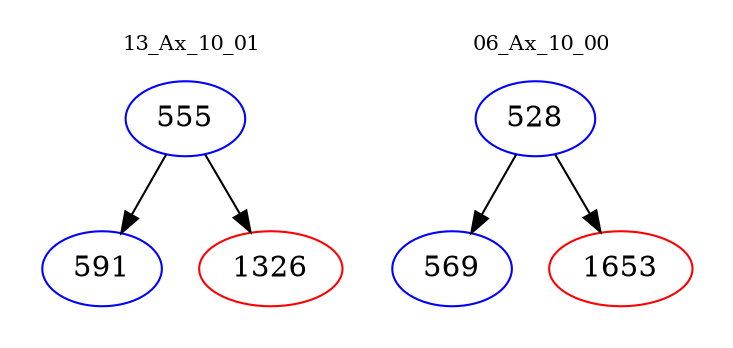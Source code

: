 digraph{
subgraph cluster_0 {
color = white
label = "13_Ax_10_01";
fontsize=10;
T0_555 [label="555", color="blue"]
T0_555 -> T0_591 [color="black"]
T0_591 [label="591", color="blue"]
T0_555 -> T0_1326 [color="black"]
T0_1326 [label="1326", color="red"]
}
subgraph cluster_1 {
color = white
label = "06_Ax_10_00";
fontsize=10;
T1_528 [label="528", color="blue"]
T1_528 -> T1_569 [color="black"]
T1_569 [label="569", color="blue"]
T1_528 -> T1_1653 [color="black"]
T1_1653 [label="1653", color="red"]
}
}
